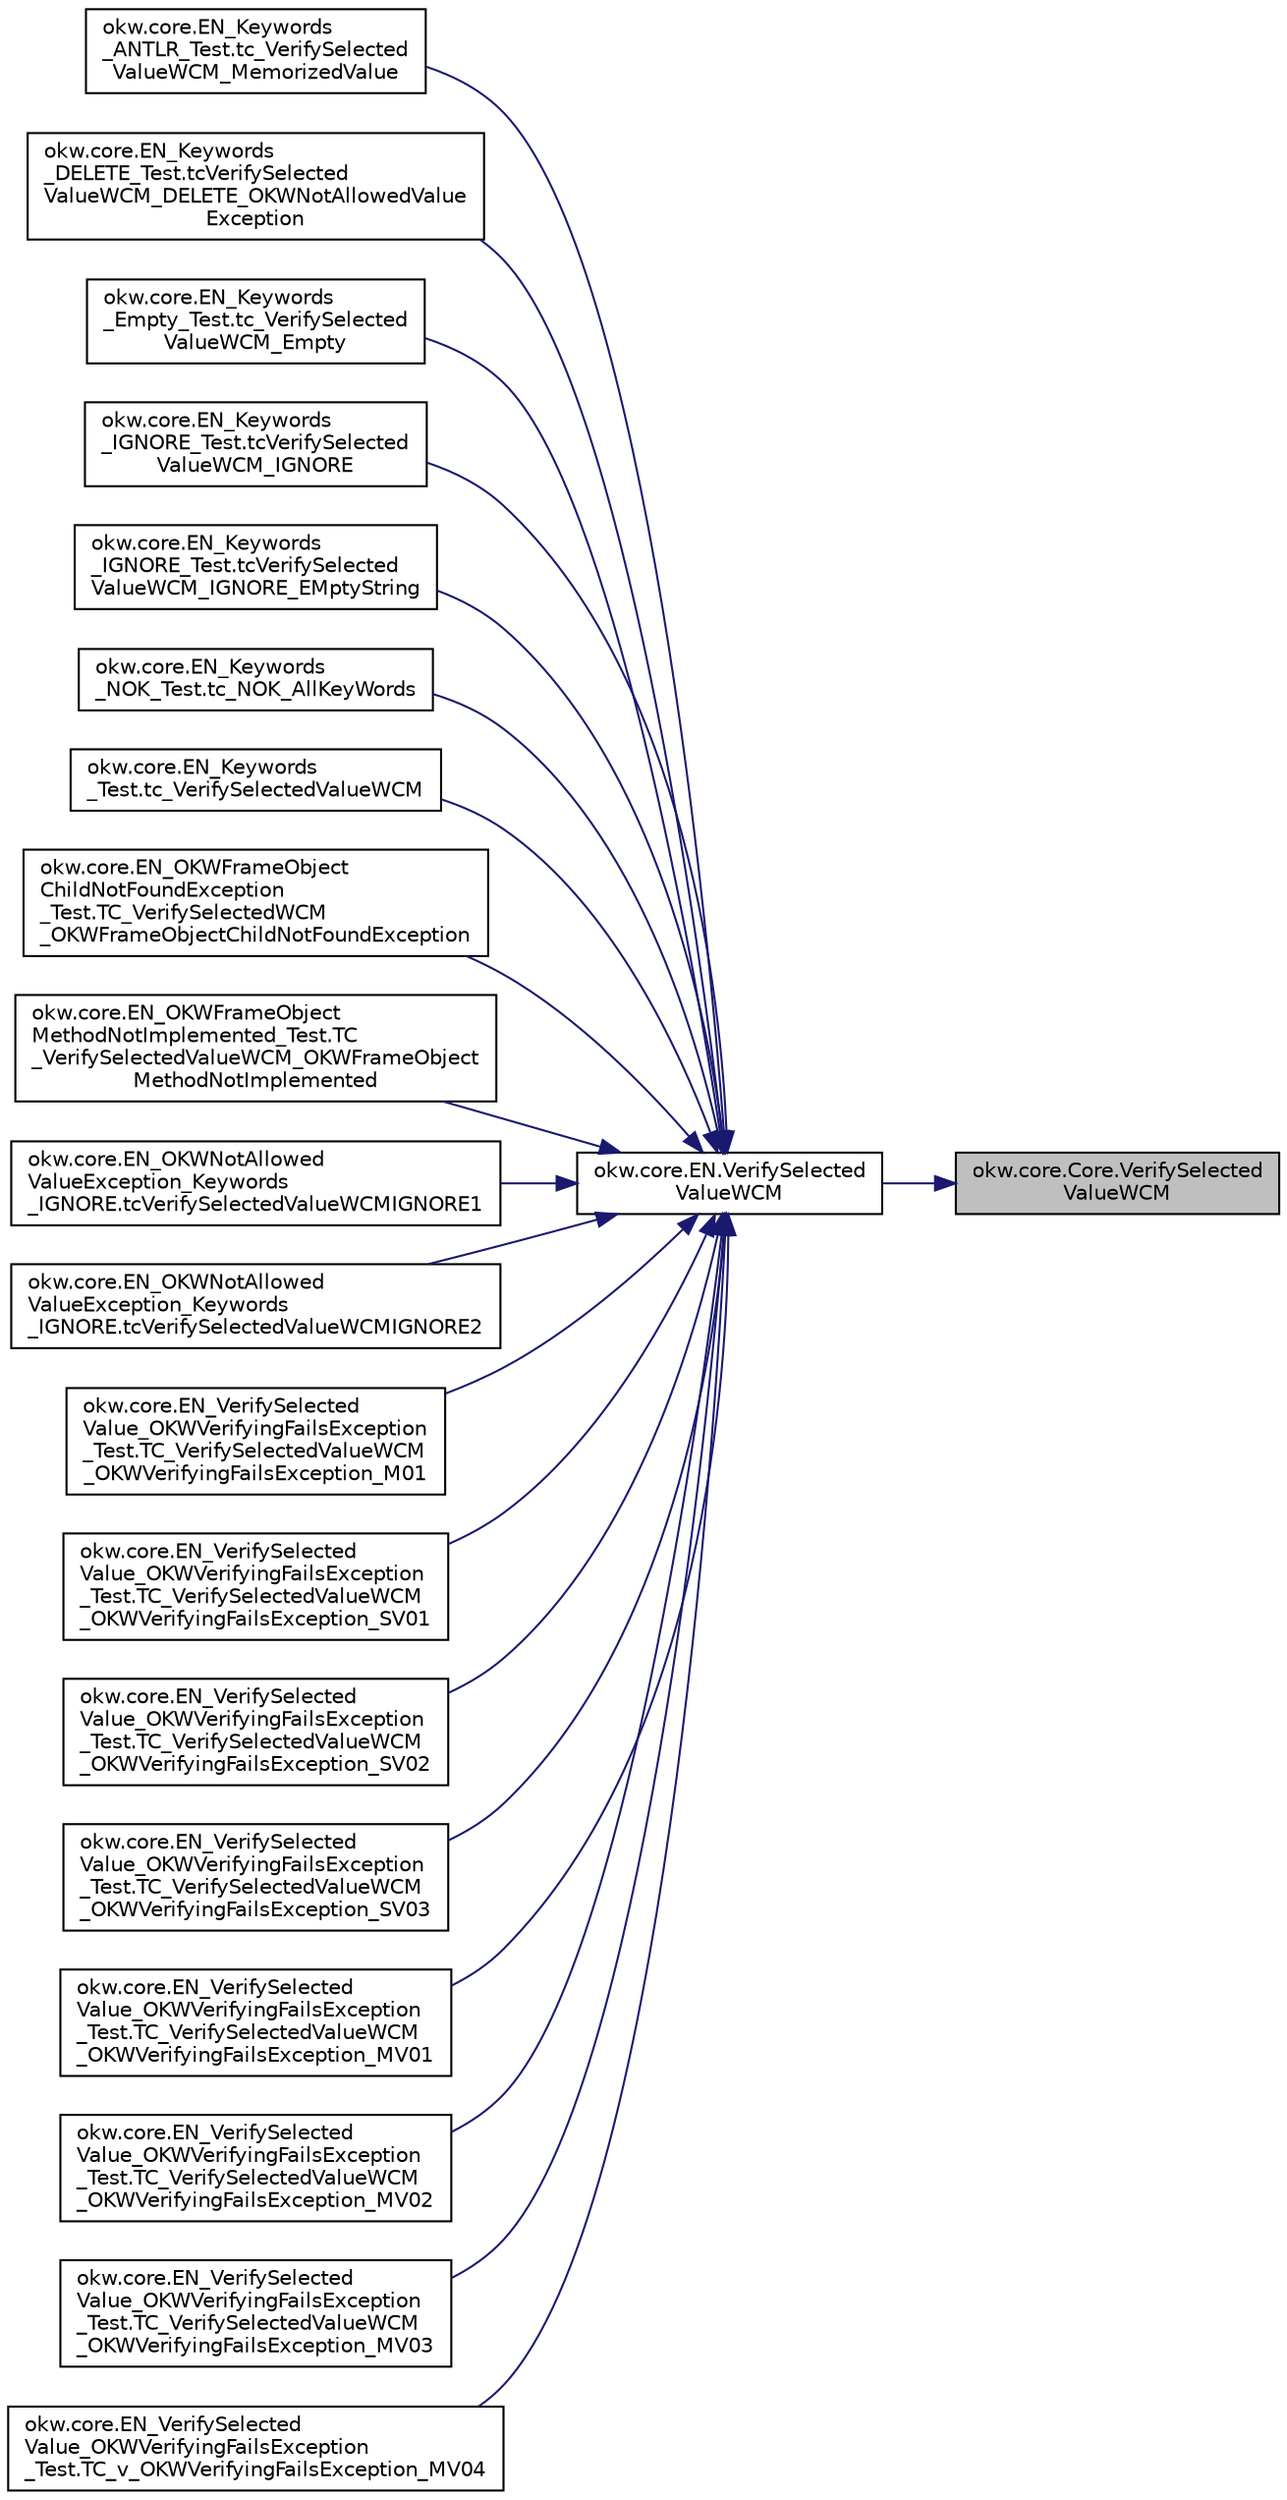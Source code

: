 digraph "okw.core.Core.VerifySelectedValueWCM"
{
 // INTERACTIVE_SVG=YES
 // LATEX_PDF_SIZE
  edge [fontname="Helvetica",fontsize="10",labelfontname="Helvetica",labelfontsize="10"];
  node [fontname="Helvetica",fontsize="10",shape=record];
  rankdir="RL";
  Node4954 [label="okw.core.Core.VerifySelected\lValueWCM",height=0.2,width=0.4,color="black", fillcolor="grey75", style="filled", fontcolor="black",tooltip="Vergleicht den ausgewählten Wert des gegebenen Listenobjekts mit dem erwarteten Wert."];
  Node4954 -> Node4955 [dir="back",color="midnightblue",fontsize="10",style="solid",fontname="Helvetica"];
  Node4955 [label="okw.core.EN.VerifySelected\lValueWCM",height=0.2,width=0.4,color="black", fillcolor="white", style="filled",URL="$classokw_1_1core_1_1_e_n.html#ad60742d94228db959d4c5fc51c541bfd",tooltip="Vergleicht den ausgewählten Wert des gegebenen Listenobjekts mit dem erwarteten Wert."];
  Node4955 -> Node4956 [dir="back",color="midnightblue",fontsize="10",style="solid",fontname="Helvetica"];
  Node4956 [label="okw.core.EN_Keywords\l_ANTLR_Test.tc_VerifySelected\lValueWCM_MemorizedValue",height=0.2,width=0.4,color="black", fillcolor="white", style="filled",URL="$classokw_1_1core_1_1_e_n___keywords___a_n_t_l_r___test.html#ac65694140f96753ef21de8aeedd96f20",tooltip=" "];
  Node4955 -> Node4957 [dir="back",color="midnightblue",fontsize="10",style="solid",fontname="Helvetica"];
  Node4957 [label="okw.core.EN_Keywords\l_DELETE_Test.tcVerifySelected\lValueWCM_DELETE_OKWNotAllowedValue\lException",height=0.2,width=0.4,color="black", fillcolor="white", style="filled",URL="$classokw_1_1core_1_1_e_n___keywords___d_e_l_e_t_e___test.html#adaeee1f1b23a49d873c3a5b967576470",tooltip=" "];
  Node4955 -> Node4958 [dir="back",color="midnightblue",fontsize="10",style="solid",fontname="Helvetica"];
  Node4958 [label="okw.core.EN_Keywords\l_Empty_Test.tc_VerifySelected\lValueWCM_Empty",height=0.2,width=0.4,color="black", fillcolor="white", style="filled",URL="$classokw_1_1core_1_1_e_n___keywords___empty___test.html#a49123aaf0e0bb2881c98dd6cc5f0f186",tooltip="Prüft \"${EMPTY}\" für das Schlüsslewort VerifyCaptionWCM(strng,string)"];
  Node4955 -> Node4959 [dir="back",color="midnightblue",fontsize="10",style="solid",fontname="Helvetica"];
  Node4959 [label="okw.core.EN_Keywords\l_IGNORE_Test.tcVerifySelected\lValueWCM_IGNORE",height=0.2,width=0.4,color="black", fillcolor="white", style="filled",URL="$classokw_1_1core_1_1_e_n___keywords___i_g_n_o_r_e___test.html#aec64276cc9db24c0ee74ae23c44dc836",tooltip=" "];
  Node4955 -> Node4960 [dir="back",color="midnightblue",fontsize="10",style="solid",fontname="Helvetica"];
  Node4960 [label="okw.core.EN_Keywords\l_IGNORE_Test.tcVerifySelected\lValueWCM_IGNORE_EMptyString",height=0.2,width=0.4,color="black", fillcolor="white", style="filled",URL="$classokw_1_1core_1_1_e_n___keywords___i_g_n_o_r_e___test.html#a05416c6d2a10e16d64dfd8f3a2b3b054",tooltip=" "];
  Node4955 -> Node4961 [dir="back",color="midnightblue",fontsize="10",style="solid",fontname="Helvetica"];
  Node4961 [label="okw.core.EN_Keywords\l_NOK_Test.tc_NOK_AllKeyWords",height=0.2,width=0.4,color="black", fillcolor="white", style="filled",URL="$classokw_1_1core_1_1_e_n___keywords___n_o_k___test.html#a81a960a2341dfb0e27da7871291c84dc",tooltip="Prüft methoden aufruf für einen einfachen Click."];
  Node4955 -> Node4962 [dir="back",color="midnightblue",fontsize="10",style="solid",fontname="Helvetica"];
  Node4962 [label="okw.core.EN_Keywords\l_Test.tc_VerifySelectedValueWCM",height=0.2,width=0.4,color="black", fillcolor="white", style="filled",URL="$classokw_1_1core_1_1_e_n___keywords___test.html#a70b2a886a19b008d59c72bef429c3a0d",tooltip=" "];
  Node4955 -> Node4963 [dir="back",color="midnightblue",fontsize="10",style="solid",fontname="Helvetica"];
  Node4963 [label="okw.core.EN_OKWFrameObject\lChildNotFoundException\l_Test.TC_VerifySelectedWCM\l_OKWFrameObjectChildNotFoundException",height=0.2,width=0.4,color="black", fillcolor="white", style="filled",URL="$classokw_1_1core_1_1_e_n___o_k_w_frame_object_child_not_found_exception___test.html#ad3569417316d7001f23085b4bdf07931",tooltip="Prüft ob die Ausnahme OKWFrameObjectChildNotFoundException durch die VerifySelectedValue ausgelöst wi..."];
  Node4955 -> Node4964 [dir="back",color="midnightblue",fontsize="10",style="solid",fontname="Helvetica"];
  Node4964 [label="okw.core.EN_OKWFrameObject\lMethodNotImplemented_Test.TC\l_VerifySelectedValueWCM_OKWFrameObject\lMethodNotImplemented",height=0.2,width=0.4,color="black", fillcolor="white", style="filled",URL="$classokw_1_1core_1_1_e_n___o_k_w_frame_object_method_not_implemented___test.html#a2dd9c732c1c50288f1dd1d5517f7157a",tooltip="Prüft ob die Ausnahme OKWFrameObjectMethodNotImplemented von VerifyValueWCM( FN, ExpVal ) ausgelöst w..."];
  Node4955 -> Node4965 [dir="back",color="midnightblue",fontsize="10",style="solid",fontname="Helvetica"];
  Node4965 [label="okw.core.EN_OKWNotAllowed\lValueException_Keywords\l_IGNORE.tcVerifySelectedValueWCMIGNORE1",height=0.2,width=0.4,color="black", fillcolor="white", style="filled",URL="$classokw_1_1core_1_1_e_n___o_k_w_not_allowed_value_exception___keywords___i_g_n_o_r_e.html#a91fe6a1d143096d967a7757a1bc3f080",tooltip="Prüft ob \"${IGNORE} \" die Ausnahme okw.exceptions.OKWNotAllowedValueException auslöst."];
  Node4955 -> Node4966 [dir="back",color="midnightblue",fontsize="10",style="solid",fontname="Helvetica"];
  Node4966 [label="okw.core.EN_OKWNotAllowed\lValueException_Keywords\l_IGNORE.tcVerifySelectedValueWCMIGNORE2",height=0.2,width=0.4,color="black", fillcolor="white", style="filled",URL="$classokw_1_1core_1_1_e_n___o_k_w_not_allowed_value_exception___keywords___i_g_n_o_r_e.html#a404e813cc578f6cd8faf0e7f234951d3",tooltip="Prüft ob \"\"${IGNORE}${TCN}\" die Ausnahme okw.exceptions.OKWNotAllowedValueException auslöst."];
  Node4955 -> Node4967 [dir="back",color="midnightblue",fontsize="10",style="solid",fontname="Helvetica"];
  Node4967 [label="okw.core.EN_VerifySelected\lValue_OKWVerifyingFailsException\l_Test.TC_VerifySelectedValueWCM\l_OKWVerifyingFailsException_M01",height=0.2,width=0.4,color="black", fillcolor="white", style="filled",URL="$classokw_1_1core_1_1_e_n___verify_selected_value___o_k_w_verifying_fails_exception___test.html#a6e3aae4e5d0b8c2f22e8b54eaac1719a",tooltip="Prüft, ob die Ausnahme OKWVerifyingFailsException bei einem Soll/Ist-Vergleich ausgelöst wird."];
  Node4955 -> Node4968 [dir="back",color="midnightblue",fontsize="10",style="solid",fontname="Helvetica"];
  Node4968 [label="okw.core.EN_VerifySelected\lValue_OKWVerifyingFailsException\l_Test.TC_VerifySelectedValueWCM\l_OKWVerifyingFailsException_SV01",height=0.2,width=0.4,color="black", fillcolor="white", style="filled",URL="$classokw_1_1core_1_1_e_n___verify_selected_value___o_k_w_verifying_fails_exception___test.html#aab85c95e5fd786edfca1e62d891030ce",tooltip="Prüft, ob die Ausnahme OKWVerifyingFailsException bei einem Soll/Ist-Vergleich ausgelöst wird."];
  Node4955 -> Node4969 [dir="back",color="midnightblue",fontsize="10",style="solid",fontname="Helvetica"];
  Node4969 [label="okw.core.EN_VerifySelected\lValue_OKWVerifyingFailsException\l_Test.TC_VerifySelectedValueWCM\l_OKWVerifyingFailsException_SV02",height=0.2,width=0.4,color="black", fillcolor="white", style="filled",URL="$classokw_1_1core_1_1_e_n___verify_selected_value___o_k_w_verifying_fails_exception___test.html#ac33f15424b36ba1323078f02b46f86a1",tooltip="Prüft, ob die Ausnahme OKWVerifyingFailsException bei einem Soll/Ist-Vergleich ausgelöst wird."];
  Node4955 -> Node4970 [dir="back",color="midnightblue",fontsize="10",style="solid",fontname="Helvetica"];
  Node4970 [label="okw.core.EN_VerifySelected\lValue_OKWVerifyingFailsException\l_Test.TC_VerifySelectedValueWCM\l_OKWVerifyingFailsException_SV03",height=0.2,width=0.4,color="black", fillcolor="white", style="filled",URL="$classokw_1_1core_1_1_e_n___verify_selected_value___o_k_w_verifying_fails_exception___test.html#a7c79136a0b62ff43de5fe2eadbfe0066",tooltip="Prüft, ob die Ausnahme OKWVerifyingFailsException bei einem Soll/Ist-Vergleich ausgelöst wird."];
  Node4955 -> Node4971 [dir="back",color="midnightblue",fontsize="10",style="solid",fontname="Helvetica"];
  Node4971 [label="okw.core.EN_VerifySelected\lValue_OKWVerifyingFailsException\l_Test.TC_VerifySelectedValueWCM\l_OKWVerifyingFailsException_MV01",height=0.2,width=0.4,color="black", fillcolor="white", style="filled",URL="$classokw_1_1core_1_1_e_n___verify_selected_value___o_k_w_verifying_fails_exception___test.html#a8f2229b86228cfc48a1605ee84a29d89",tooltip="Prüft, ob die Ausnahme OKWVerifyingFailsException bei einem Soll/Ist-Vergleich ausgelöst wird."];
  Node4955 -> Node4972 [dir="back",color="midnightblue",fontsize="10",style="solid",fontname="Helvetica"];
  Node4972 [label="okw.core.EN_VerifySelected\lValue_OKWVerifyingFailsException\l_Test.TC_VerifySelectedValueWCM\l_OKWVerifyingFailsException_MV02",height=0.2,width=0.4,color="black", fillcolor="white", style="filled",URL="$classokw_1_1core_1_1_e_n___verify_selected_value___o_k_w_verifying_fails_exception___test.html#af3be28240255f73b33aa909e3c4790b7",tooltip="Prüft, ob die Ausnahme OKWVerifyingFailsException bei einem Soll/Ist-Vergleich ausgelöst wird."];
  Node4955 -> Node4973 [dir="back",color="midnightblue",fontsize="10",style="solid",fontname="Helvetica"];
  Node4973 [label="okw.core.EN_VerifySelected\lValue_OKWVerifyingFailsException\l_Test.TC_VerifySelectedValueWCM\l_OKWVerifyingFailsException_MV03",height=0.2,width=0.4,color="black", fillcolor="white", style="filled",URL="$classokw_1_1core_1_1_e_n___verify_selected_value___o_k_w_verifying_fails_exception___test.html#ac476b9a2ded129fe5f519a3075b7c29a",tooltip="Prüft, ob die Ausnahme OKWVerifyingFailsException bei einem Soll/Ist-Vergleich ausgelöst wird."];
  Node4955 -> Node4974 [dir="back",color="midnightblue",fontsize="10",style="solid",fontname="Helvetica"];
  Node4974 [label="okw.core.EN_VerifySelected\lValue_OKWVerifyingFailsException\l_Test.TC_v_OKWVerifyingFailsException_MV04",height=0.2,width=0.4,color="black", fillcolor="white", style="filled",URL="$classokw_1_1core_1_1_e_n___verify_selected_value___o_k_w_verifying_fails_exception___test.html#aa895928c00a8da7f41cd90554eec91e5",tooltip="Prüft, ob die Ausnahme OKWVerifyingFailsException bei einem Soll/Ist-Vergleich ausgelöst wird."];
}

